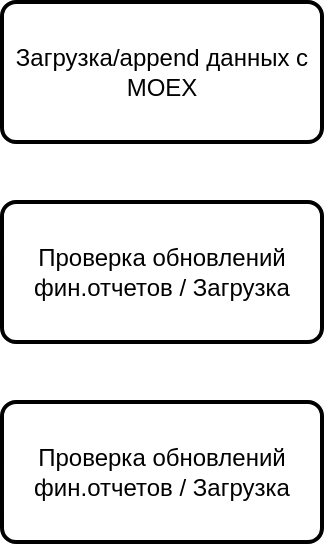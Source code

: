 <mxfile>
    <diagram id="ae4ZZPAMTVhFgB_L6D0S" name="Страница 1">
        <mxGraphModel dx="1060" dy="787" grid="1" gridSize="10" guides="1" tooltips="1" connect="1" arrows="1" fold="1" page="1" pageScale="1" pageWidth="827" pageHeight="1169" math="0" shadow="0">
            <root>
                <mxCell id="0"/>
                <mxCell id="1" parent="0"/>
                <mxCell id="2" value="Загрузка/append данных с MOEX" style="rounded=1;whiteSpace=wrap;html=1;absoluteArcSize=1;arcSize=14;strokeWidth=2;" vertex="1" parent="1">
                    <mxGeometry x="40" y="40" width="160" height="70" as="geometry"/>
                </mxCell>
                <mxCell id="3" value="Проверка обновлений фин.отчетов / Загрузка" style="rounded=1;whiteSpace=wrap;html=1;absoluteArcSize=1;arcSize=14;strokeWidth=2;" vertex="1" parent="1">
                    <mxGeometry x="40" y="140" width="160" height="70" as="geometry"/>
                </mxCell>
                <mxCell id="4" value="Проверка обновлений фин.отчетов / Загрузка" style="rounded=1;whiteSpace=wrap;html=1;absoluteArcSize=1;arcSize=14;strokeWidth=2;" vertex="1" parent="1">
                    <mxGeometry x="40" y="240" width="160" height="70" as="geometry"/>
                </mxCell>
            </root>
        </mxGraphModel>
    </diagram>
</mxfile>